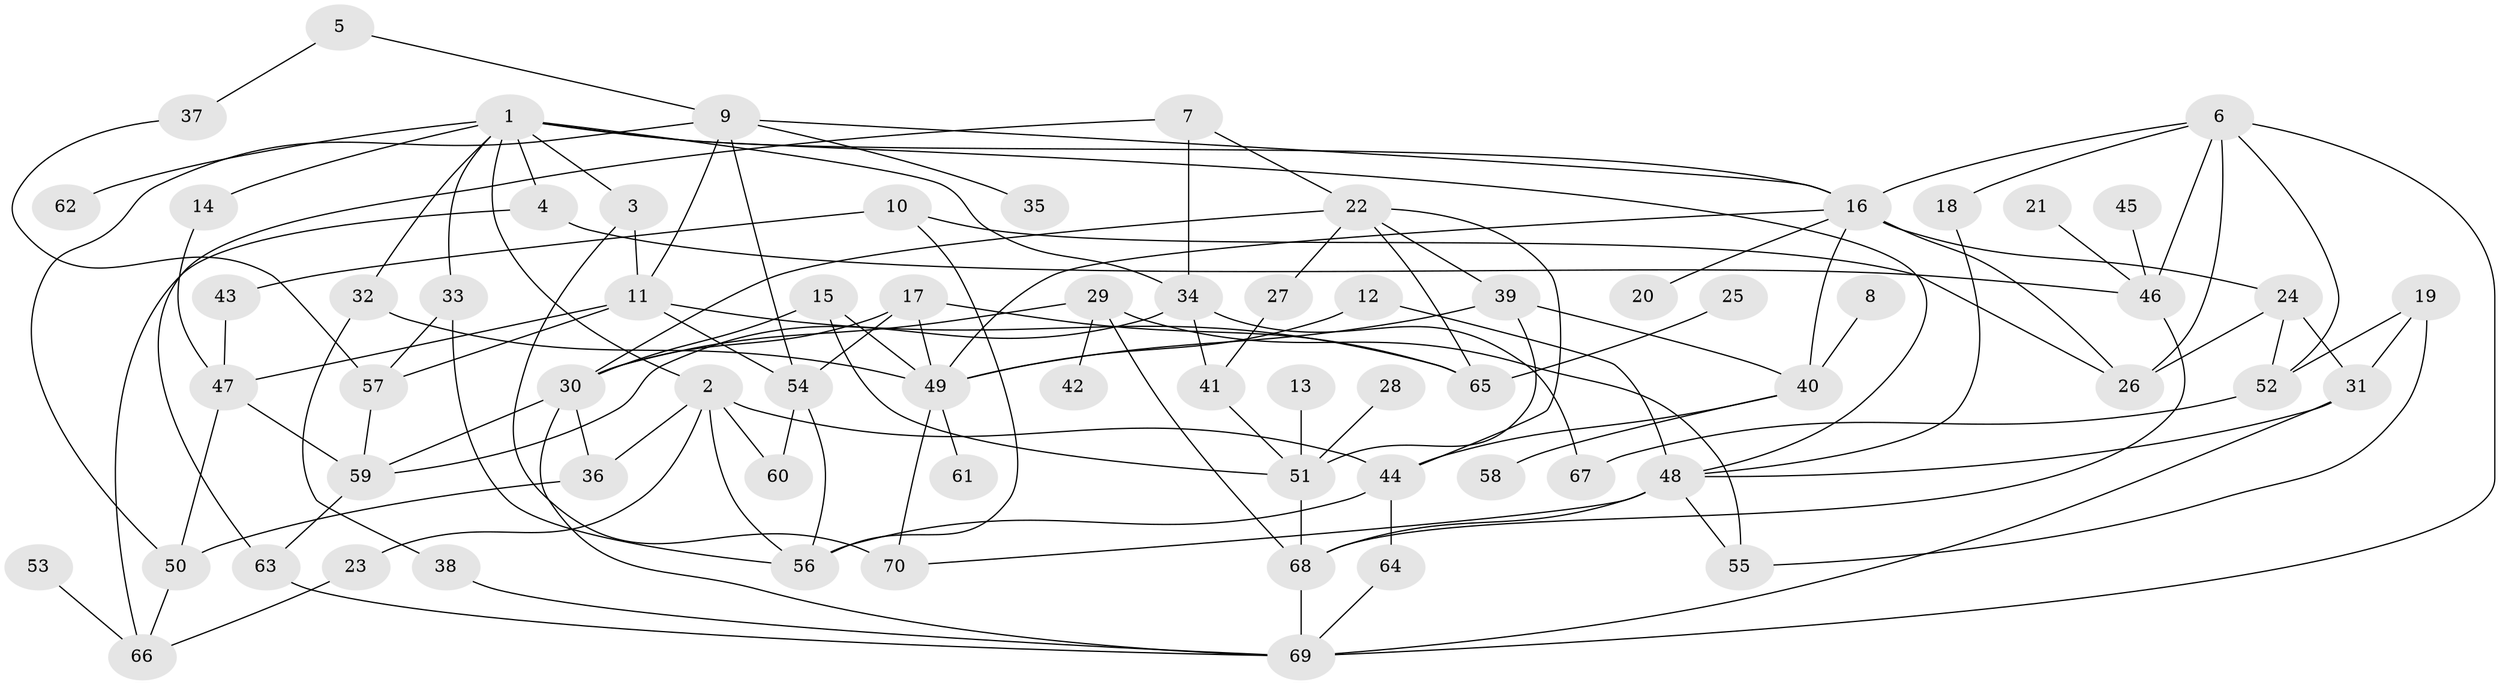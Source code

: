 // original degree distribution, {8: 0.014388489208633094, 3: 0.2517985611510791, 6: 0.02158273381294964, 7: 0.014388489208633094, 4: 0.1510791366906475, 2: 0.2805755395683453, 5: 0.07194244604316546, 1: 0.19424460431654678}
// Generated by graph-tools (version 1.1) at 2025/49/03/09/25 03:49:25]
// undirected, 70 vertices, 124 edges
graph export_dot {
graph [start="1"]
  node [color=gray90,style=filled];
  1;
  2;
  3;
  4;
  5;
  6;
  7;
  8;
  9;
  10;
  11;
  12;
  13;
  14;
  15;
  16;
  17;
  18;
  19;
  20;
  21;
  22;
  23;
  24;
  25;
  26;
  27;
  28;
  29;
  30;
  31;
  32;
  33;
  34;
  35;
  36;
  37;
  38;
  39;
  40;
  41;
  42;
  43;
  44;
  45;
  46;
  47;
  48;
  49;
  50;
  51;
  52;
  53;
  54;
  55;
  56;
  57;
  58;
  59;
  60;
  61;
  62;
  63;
  64;
  65;
  66;
  67;
  68;
  69;
  70;
  1 -- 2 [weight=1.0];
  1 -- 3 [weight=1.0];
  1 -- 4 [weight=1.0];
  1 -- 14 [weight=1.0];
  1 -- 16 [weight=1.0];
  1 -- 32 [weight=1.0];
  1 -- 33 [weight=1.0];
  1 -- 34 [weight=1.0];
  1 -- 48 [weight=1.0];
  1 -- 62 [weight=1.0];
  2 -- 23 [weight=1.0];
  2 -- 36 [weight=1.0];
  2 -- 44 [weight=1.0];
  2 -- 56 [weight=1.0];
  2 -- 60 [weight=1.0];
  3 -- 11 [weight=1.0];
  3 -- 70 [weight=1.0];
  4 -- 46 [weight=1.0];
  4 -- 66 [weight=1.0];
  5 -- 9 [weight=1.0];
  5 -- 37 [weight=1.0];
  6 -- 16 [weight=1.0];
  6 -- 18 [weight=1.0];
  6 -- 26 [weight=1.0];
  6 -- 46 [weight=1.0];
  6 -- 52 [weight=1.0];
  6 -- 69 [weight=1.0];
  7 -- 22 [weight=1.0];
  7 -- 34 [weight=1.0];
  7 -- 63 [weight=1.0];
  8 -- 40 [weight=1.0];
  9 -- 11 [weight=1.0];
  9 -- 16 [weight=1.0];
  9 -- 35 [weight=1.0];
  9 -- 50 [weight=1.0];
  9 -- 54 [weight=1.0];
  10 -- 26 [weight=1.0];
  10 -- 43 [weight=1.0];
  10 -- 56 [weight=1.0];
  11 -- 47 [weight=1.0];
  11 -- 54 [weight=1.0];
  11 -- 57 [weight=1.0];
  11 -- 65 [weight=1.0];
  12 -- 48 [weight=1.0];
  12 -- 49 [weight=1.0];
  13 -- 51 [weight=1.0];
  14 -- 47 [weight=1.0];
  15 -- 30 [weight=1.0];
  15 -- 49 [weight=1.0];
  15 -- 51 [weight=1.0];
  16 -- 20 [weight=1.0];
  16 -- 24 [weight=1.0];
  16 -- 26 [weight=1.0];
  16 -- 40 [weight=1.0];
  16 -- 49 [weight=1.0];
  17 -- 30 [weight=1.0];
  17 -- 49 [weight=1.0];
  17 -- 54 [weight=1.0];
  17 -- 65 [weight=1.0];
  18 -- 48 [weight=1.0];
  19 -- 31 [weight=1.0];
  19 -- 52 [weight=1.0];
  19 -- 55 [weight=1.0];
  21 -- 46 [weight=1.0];
  22 -- 27 [weight=1.0];
  22 -- 30 [weight=1.0];
  22 -- 39 [weight=1.0];
  22 -- 44 [weight=1.0];
  22 -- 65 [weight=1.0];
  23 -- 66 [weight=1.0];
  24 -- 26 [weight=1.0];
  24 -- 31 [weight=1.0];
  24 -- 52 [weight=1.0];
  25 -- 65 [weight=1.0];
  27 -- 41 [weight=1.0];
  28 -- 51 [weight=1.0];
  29 -- 30 [weight=1.0];
  29 -- 42 [weight=1.0];
  29 -- 55 [weight=1.0];
  29 -- 68 [weight=1.0];
  30 -- 36 [weight=1.0];
  30 -- 59 [weight=1.0];
  30 -- 69 [weight=1.0];
  31 -- 48 [weight=1.0];
  31 -- 69 [weight=1.0];
  32 -- 38 [weight=1.0];
  32 -- 49 [weight=1.0];
  33 -- 56 [weight=1.0];
  33 -- 57 [weight=1.0];
  34 -- 41 [weight=1.0];
  34 -- 59 [weight=1.0];
  34 -- 67 [weight=1.0];
  36 -- 50 [weight=1.0];
  37 -- 57 [weight=1.0];
  38 -- 69 [weight=1.0];
  39 -- 40 [weight=1.0];
  39 -- 49 [weight=1.0];
  39 -- 51 [weight=1.0];
  40 -- 44 [weight=1.0];
  40 -- 58 [weight=1.0];
  41 -- 51 [weight=1.0];
  43 -- 47 [weight=1.0];
  44 -- 56 [weight=1.0];
  44 -- 64 [weight=1.0];
  45 -- 46 [weight=1.0];
  46 -- 68 [weight=1.0];
  47 -- 50 [weight=1.0];
  47 -- 59 [weight=1.0];
  48 -- 55 [weight=1.0];
  48 -- 68 [weight=1.0];
  48 -- 70 [weight=2.0];
  49 -- 61 [weight=1.0];
  49 -- 70 [weight=3.0];
  50 -- 66 [weight=1.0];
  51 -- 68 [weight=1.0];
  52 -- 67 [weight=1.0];
  53 -- 66 [weight=1.0];
  54 -- 56 [weight=1.0];
  54 -- 60 [weight=1.0];
  57 -- 59 [weight=1.0];
  59 -- 63 [weight=1.0];
  63 -- 69 [weight=1.0];
  64 -- 69 [weight=1.0];
  68 -- 69 [weight=1.0];
}
